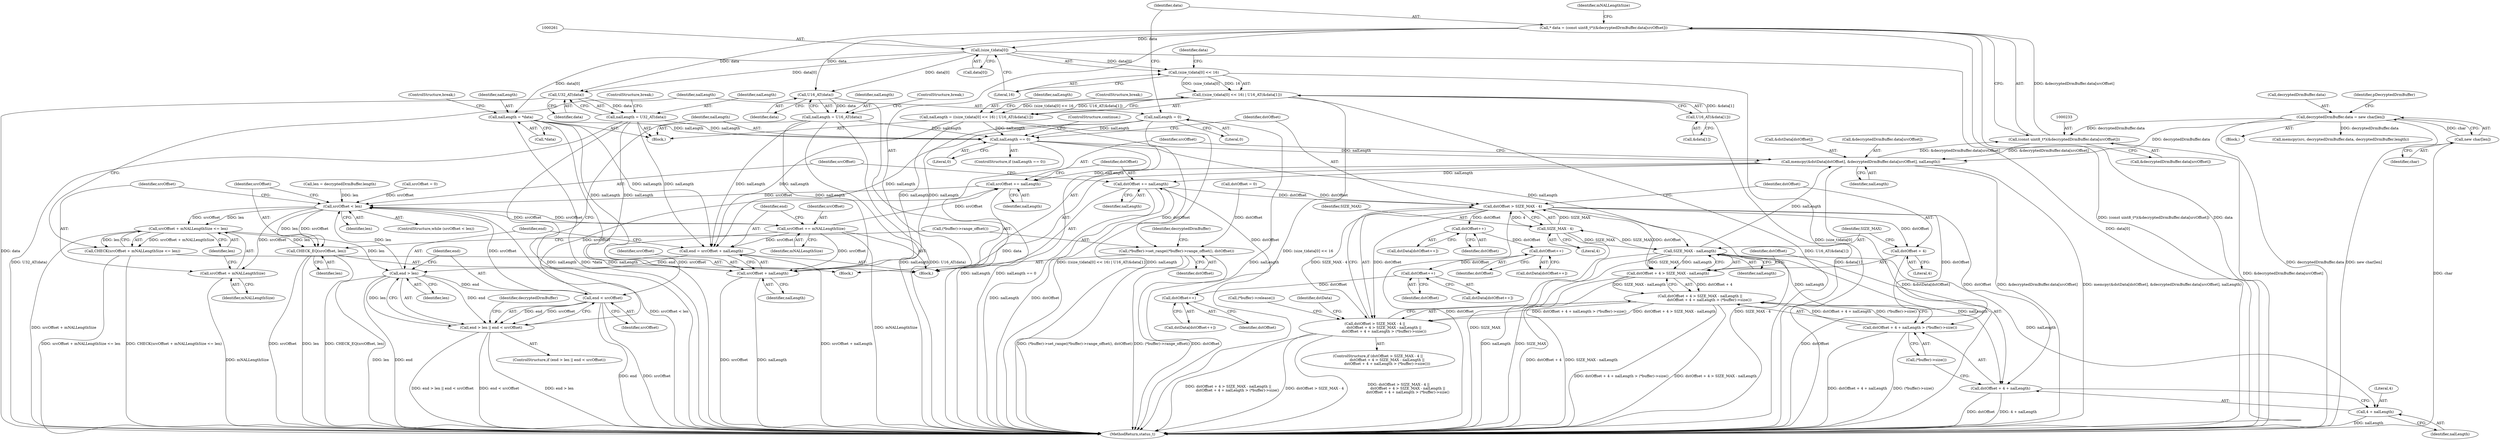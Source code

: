 digraph "0_Android_e248db02fbab2ee9162940bc19f087fd7d96cb9d@pointer" {
"1000230" [label="(Call,* data = (const uint8_t*)(&decryptedDrmBuffer.data[srcOffset]))"];
"1000232" [label="(Call,(const uint8_t*)(&decryptedDrmBuffer.data[srcOffset]))"];
"1000389" [label="(Call,memcpy(&dstData[dstOffset], &decryptedDrmBuffer.data[srcOffset], nalLength))"];
"1000136" [label="(Call,decryptedDrmBuffer.data = new char[len])"];
"1000140" [label="(Call,new char[len])"];
"1000334" [label="(Call,SIZE_MAX - nalLength)"];
"1000326" [label="(Call,SIZE_MAX - 4)"];
"1000317" [label="(Call,nalLength == 0)"];
"1000273" [label="(Call,nalLength = U32_AT(data))"];
"1000275" [label="(Call,U32_AT(data))"];
"1000230" [label="(Call,* data = (const uint8_t*)(&decryptedDrmBuffer.data[srcOffset]))"];
"1000260" [label="(Call,(size_t)data[0])"];
"1000256" [label="(Call,nalLength = ((size_t)data[0] << 16) | U16_AT(&data[1]))"];
"1000258" [label="(Call,((size_t)data[0] << 16) | U16_AT(&data[1]))"];
"1000259" [label="(Call,(size_t)data[0] << 16)"];
"1000266" [label="(Call,U16_AT(&data[1]))"];
"1000244" [label="(Call,nalLength = *data)"];
"1000250" [label="(Call,nalLength = U16_AT(data))"];
"1000252" [label="(Call,U16_AT(data))"];
"1000226" [label="(Call,nalLength = 0)"];
"1000287" [label="(Call,end = srcOffset + nalLength)"];
"1000294" [label="(Call,end > len)"];
"1000215" [label="(Call,srcOffset < len)"];
"1000220" [label="(Call,srcOffset + mNALLengthSize <= len)"];
"1000219" [label="(Call,CHECK(srcOffset + mNALLengthSize <= len))"];
"1000407" [label="(Call,CHECK_EQ(srcOffset, len))"];
"1000221" [label="(Call,srcOffset + mNALLengthSize)"];
"1000283" [label="(Call,srcOffset += mNALLengthSize)"];
"1000289" [label="(Call,srcOffset + nalLength)"];
"1000297" [label="(Call,end < srcOffset)"];
"1000293" [label="(Call,end > len || end < srcOffset)"];
"1000401" [label="(Call,srcOffset += nalLength)"];
"1000324" [label="(Call,dstOffset > SIZE_MAX - 4)"];
"1000323" [label="(Call,dstOffset > SIZE_MAX - 4 ||\n                dstOffset + 4 > SIZE_MAX - nalLength ||\n                dstOffset + 4 + nalLength > (*buffer)->size())"];
"1000330" [label="(Call,dstOffset + 4 > SIZE_MAX - nalLength)"];
"1000329" [label="(Call,dstOffset + 4 > SIZE_MAX - nalLength ||\n                dstOffset + 4 + nalLength > (*buffer)->size())"];
"1000331" [label="(Call,dstOffset + 4)"];
"1000337" [label="(Call,dstOffset + 4 + nalLength > (*buffer)->size())"];
"1000338" [label="(Call,dstOffset + 4 + nalLength)"];
"1000368" [label="(Call,dstOffset++)"];
"1000374" [label="(Call,dstOffset++)"];
"1000380" [label="(Call,dstOffset++)"];
"1000386" [label="(Call,dstOffset++)"];
"1000404" [label="(Call,dstOffset += nalLength)"];
"1000410" [label="(Call,(*buffer)->set_range((*buffer)->range_offset(), dstOffset))"];
"1000340" [label="(Call,4 + nalLength)"];
"1000292" [label="(ControlStructure,if (end > len || end < srcOffset))"];
"1000242" [label="(Block,)"];
"1000326" [label="(Call,SIZE_MAX - 4)"];
"1000220" [label="(Call,srcOffset + mNALLengthSize <= len)"];
"1000258" [label="(Call,((size_t)data[0] << 16) | U16_AT(&data[1]))"];
"1000257" [label="(Identifier,nalLength)"];
"1000232" [label="(Call,(const uint8_t*)(&decryptedDrmBuffer.data[srcOffset]))"];
"1000273" [label="(Call,nalLength = U32_AT(data))"];
"1000137" [label="(Call,decryptedDrmBuffer.data)"];
"1000386" [label="(Call,dstOffset++)"];
"1000381" [label="(Identifier,dstOffset)"];
"1000380" [label="(Call,dstOffset++)"];
"1000277" [label="(ControlStructure,break;)"];
"1000141" [label="(Identifier,char)"];
"1000219" [label="(Call,CHECK(srcOffset + mNALLengthSize <= len))"];
"1000271" [label="(ControlStructure,break;)"];
"1000290" [label="(Identifier,srcOffset)"];
"1000390" [label="(Call,&dstData[dstOffset])"];
"1000404" [label="(Call,dstOffset += nalLength)"];
"1000217" [label="(Identifier,len)"];
"1000402" [label="(Identifier,srcOffset)"];
"1000410" [label="(Call,(*buffer)->set_range((*buffer)->range_offset(), dstOffset))"];
"1000265" [label="(Literal,16)"];
"1000228" [label="(Literal,0)"];
"1000275" [label="(Call,U32_AT(data))"];
"1000241" [label="(Identifier,mNALLengthSize)"];
"1000234" [label="(Call,&decryptedDrmBuffer.data[srcOffset])"];
"1000209" [label="(Call,len = decryptedDrmBuffer.length)"];
"1000328" [label="(Literal,4)"];
"1000227" [label="(Identifier,nalLength)"];
"1000144" [label="(Identifier,pDecryptedDrmBuffer)"];
"1000325" [label="(Identifier,dstOffset)"];
"1000287" [label="(Call,end = srcOffset + nalLength)"];
"1000321" [label="(ControlStructure,continue;)"];
"1000319" [label="(Literal,0)"];
"1000401" [label="(Call,srcOffset += nalLength)"];
"1000334" [label="(Call,SIZE_MAX - nalLength)"];
"1000335" [label="(Identifier,SIZE_MAX)"];
"1000367" [label="(Identifier,dstData)"];
"1000252" [label="(Call,U16_AT(data))"];
"1000256" [label="(Call,nalLength = ((size_t)data[0] << 16) | U16_AT(&data[1]))"];
"1000297" [label="(Call,end < srcOffset)"];
"1000291" [label="(Identifier,nalLength)"];
"1000215" [label="(Call,srcOffset < len)"];
"1000331" [label="(Call,dstOffset + 4)"];
"1000206" [label="(Call,dstOffset = 0)"];
"1000248" [label="(ControlStructure,break;)"];
"1000323" [label="(Call,dstOffset > SIZE_MAX - 4 ||\n                dstOffset + 4 > SIZE_MAX - nalLength ||\n                dstOffset + 4 + nalLength > (*buffer)->size())"];
"1000443" [label="(MethodReturn,status_t)"];
"1000251" [label="(Identifier,nalLength)"];
"1000340" [label="(Call,4 + nalLength)"];
"1000406" [label="(Identifier,nalLength)"];
"1000136" [label="(Call,decryptedDrmBuffer.data = new char[len])"];
"1000216" [label="(Identifier,srcOffset)"];
"1000245" [label="(Identifier,nalLength)"];
"1000375" [label="(Identifier,dstOffset)"];
"1000341" [label="(Literal,4)"];
"1000407" [label="(Call,CHECK_EQ(srcOffset, len))"];
"1000400" [label="(Identifier,nalLength)"];
"1000244" [label="(Call,nalLength = *data)"];
"1000226" [label="(Call,nalLength = 0)"];
"1000288" [label="(Identifier,end)"];
"1000343" [label="(Call,(*buffer)->size())"];
"1000260" [label="(Call,(size_t)data[0])"];
"1000231" [label="(Identifier,data)"];
"1000405" [label="(Identifier,dstOffset)"];
"1000378" [label="(Call,dstData[dstOffset++])"];
"1000318" [label="(Identifier,nalLength)"];
"1000296" [label="(Identifier,len)"];
"1000285" [label="(Identifier,mNALLengthSize)"];
"1000387" [label="(Identifier,dstOffset)"];
"1000250" [label="(Call,nalLength = U16_AT(data))"];
"1000224" [label="(Identifier,len)"];
"1000330" [label="(Call,dstOffset + 4 > SIZE_MAX - nalLength)"];
"1000345" [label="(Call,(*buffer)->release())"];
"1000294" [label="(Call,end > len)"];
"1000372" [label="(Call,dstData[dstOffset++])"];
"1000222" [label="(Identifier,srcOffset)"];
"1000303" [label="(Identifier,decryptedDrmBuffer)"];
"1000337" [label="(Call,dstOffset + 4 + nalLength > (*buffer)->size())"];
"1000289" [label="(Call,srcOffset + nalLength)"];
"1000230" [label="(Call,* data = (const uint8_t*)(&decryptedDrmBuffer.data[srcOffset]))"];
"1000409" [label="(Identifier,len)"];
"1000299" [label="(Identifier,srcOffset)"];
"1000103" [label="(Block,)"];
"1000269" [label="(Identifier,data)"];
"1000329" [label="(Call,dstOffset + 4 > SIZE_MAX - nalLength ||\n                dstOffset + 4 + nalLength > (*buffer)->size())"];
"1000253" [label="(Identifier,data)"];
"1000338" [label="(Call,dstOffset + 4 + nalLength)"];
"1000283" [label="(Call,srcOffset += mNALLengthSize)"];
"1000368" [label="(Call,dstOffset++)"];
"1000274" [label="(Identifier,nalLength)"];
"1000408" [label="(Identifier,srcOffset)"];
"1000276" [label="(Identifier,data)"];
"1000317" [label="(Call,nalLength == 0)"];
"1000336" [label="(Identifier,nalLength)"];
"1000394" [label="(Call,&decryptedDrmBuffer.data[srcOffset])"];
"1000259" [label="(Call,(size_t)data[0] << 16)"];
"1000262" [label="(Call,data[0])"];
"1000403" [label="(Identifier,nalLength)"];
"1000389" [label="(Call,memcpy(&dstData[dstOffset], &decryptedDrmBuffer.data[srcOffset], nalLength))"];
"1000384" [label="(Call,dstData[dstOffset++])"];
"1000342" [label="(Identifier,nalLength)"];
"1000324" [label="(Call,dstOffset > SIZE_MAX - 4)"];
"1000369" [label="(Identifier,dstOffset)"];
"1000254" [label="(ControlStructure,break;)"];
"1000327" [label="(Identifier,SIZE_MAX)"];
"1000374" [label="(Call,dstOffset++)"];
"1000316" [label="(ControlStructure,if (nalLength == 0))"];
"1000221" [label="(Call,srcOffset + mNALLengthSize)"];
"1000267" [label="(Call,&data[1])"];
"1000246" [label="(Call,*data)"];
"1000411" [label="(Call,(*buffer)->range_offset())"];
"1000223" [label="(Identifier,mNALLengthSize)"];
"1000194" [label="(Block,)"];
"1000332" [label="(Identifier,dstOffset)"];
"1000284" [label="(Identifier,srcOffset)"];
"1000295" [label="(Identifier,end)"];
"1000140" [label="(Call,new char[len])"];
"1000214" [label="(ControlStructure,while (srcOffset < len))"];
"1000298" [label="(Identifier,end)"];
"1000266" [label="(Call,U16_AT(&data[1]))"];
"1000293" [label="(Call,end > len || end < srcOffset)"];
"1000322" [label="(ControlStructure,if (dstOffset > SIZE_MAX - 4 ||\n                dstOffset + 4 > SIZE_MAX - nalLength ||\n                dstOffset + 4 + nalLength > (*buffer)->size()))"];
"1000202" [label="(Call,srcOffset = 0)"];
"1000430" [label="(Identifier,decryptedDrmBuffer)"];
"1000412" [label="(Identifier,dstOffset)"];
"1000218" [label="(Block,)"];
"1000333" [label="(Literal,4)"];
"1000339" [label="(Identifier,dstOffset)"];
"1000415" [label="(Call,memcpy(src, decryptedDrmBuffer.data, decryptedDrmBuffer.length))"];
"1000366" [label="(Call,dstData[dstOffset++])"];
"1000230" -> "1000218"  [label="AST: "];
"1000230" -> "1000232"  [label="CFG: "];
"1000231" -> "1000230"  [label="AST: "];
"1000232" -> "1000230"  [label="AST: "];
"1000241" -> "1000230"  [label="CFG: "];
"1000230" -> "1000443"  [label="DDG: data"];
"1000230" -> "1000443"  [label="DDG: (const uint8_t*)(&decryptedDrmBuffer.data[srcOffset])"];
"1000232" -> "1000230"  [label="DDG: &decryptedDrmBuffer.data[srcOffset]"];
"1000230" -> "1000252"  [label="DDG: data"];
"1000230" -> "1000260"  [label="DDG: data"];
"1000230" -> "1000275"  [label="DDG: data"];
"1000232" -> "1000234"  [label="CFG: "];
"1000233" -> "1000232"  [label="AST: "];
"1000234" -> "1000232"  [label="AST: "];
"1000232" -> "1000443"  [label="DDG: &decryptedDrmBuffer.data[srcOffset]"];
"1000389" -> "1000232"  [label="DDG: &decryptedDrmBuffer.data[srcOffset]"];
"1000136" -> "1000232"  [label="DDG: decryptedDrmBuffer.data"];
"1000232" -> "1000389"  [label="DDG: &decryptedDrmBuffer.data[srcOffset]"];
"1000389" -> "1000218"  [label="AST: "];
"1000389" -> "1000400"  [label="CFG: "];
"1000390" -> "1000389"  [label="AST: "];
"1000394" -> "1000389"  [label="AST: "];
"1000400" -> "1000389"  [label="AST: "];
"1000402" -> "1000389"  [label="CFG: "];
"1000389" -> "1000443"  [label="DDG: &decryptedDrmBuffer.data[srcOffset]"];
"1000389" -> "1000443"  [label="DDG: memcpy(&dstData[dstOffset], &decryptedDrmBuffer.data[srcOffset], nalLength)"];
"1000389" -> "1000443"  [label="DDG: &dstData[dstOffset]"];
"1000136" -> "1000389"  [label="DDG: decryptedDrmBuffer.data"];
"1000334" -> "1000389"  [label="DDG: nalLength"];
"1000317" -> "1000389"  [label="DDG: nalLength"];
"1000389" -> "1000401"  [label="DDG: nalLength"];
"1000389" -> "1000404"  [label="DDG: nalLength"];
"1000136" -> "1000103"  [label="AST: "];
"1000136" -> "1000140"  [label="CFG: "];
"1000137" -> "1000136"  [label="AST: "];
"1000140" -> "1000136"  [label="AST: "];
"1000144" -> "1000136"  [label="CFG: "];
"1000136" -> "1000443"  [label="DDG: new char[len]"];
"1000136" -> "1000443"  [label="DDG: decryptedDrmBuffer.data"];
"1000140" -> "1000136"  [label="DDG: char"];
"1000136" -> "1000415"  [label="DDG: decryptedDrmBuffer.data"];
"1000140" -> "1000141"  [label="CFG: "];
"1000141" -> "1000140"  [label="AST: "];
"1000140" -> "1000443"  [label="DDG: char"];
"1000334" -> "1000330"  [label="AST: "];
"1000334" -> "1000336"  [label="CFG: "];
"1000335" -> "1000334"  [label="AST: "];
"1000336" -> "1000334"  [label="AST: "];
"1000330" -> "1000334"  [label="CFG: "];
"1000334" -> "1000443"  [label="DDG: nalLength"];
"1000334" -> "1000443"  [label="DDG: SIZE_MAX"];
"1000334" -> "1000326"  [label="DDG: SIZE_MAX"];
"1000334" -> "1000330"  [label="DDG: SIZE_MAX"];
"1000334" -> "1000330"  [label="DDG: nalLength"];
"1000326" -> "1000334"  [label="DDG: SIZE_MAX"];
"1000317" -> "1000334"  [label="DDG: nalLength"];
"1000334" -> "1000337"  [label="DDG: nalLength"];
"1000334" -> "1000338"  [label="DDG: nalLength"];
"1000334" -> "1000340"  [label="DDG: nalLength"];
"1000326" -> "1000324"  [label="AST: "];
"1000326" -> "1000328"  [label="CFG: "];
"1000327" -> "1000326"  [label="AST: "];
"1000328" -> "1000326"  [label="AST: "];
"1000324" -> "1000326"  [label="CFG: "];
"1000326" -> "1000443"  [label="DDG: SIZE_MAX"];
"1000326" -> "1000324"  [label="DDG: SIZE_MAX"];
"1000326" -> "1000324"  [label="DDG: 4"];
"1000317" -> "1000316"  [label="AST: "];
"1000317" -> "1000319"  [label="CFG: "];
"1000318" -> "1000317"  [label="AST: "];
"1000319" -> "1000317"  [label="AST: "];
"1000321" -> "1000317"  [label="CFG: "];
"1000325" -> "1000317"  [label="CFG: "];
"1000317" -> "1000443"  [label="DDG: nalLength"];
"1000317" -> "1000443"  [label="DDG: nalLength == 0"];
"1000273" -> "1000317"  [label="DDG: nalLength"];
"1000256" -> "1000317"  [label="DDG: nalLength"];
"1000244" -> "1000317"  [label="DDG: nalLength"];
"1000250" -> "1000317"  [label="DDG: nalLength"];
"1000226" -> "1000317"  [label="DDG: nalLength"];
"1000273" -> "1000242"  [label="AST: "];
"1000273" -> "1000275"  [label="CFG: "];
"1000274" -> "1000273"  [label="AST: "];
"1000275" -> "1000273"  [label="AST: "];
"1000277" -> "1000273"  [label="CFG: "];
"1000273" -> "1000443"  [label="DDG: U32_AT(data)"];
"1000273" -> "1000443"  [label="DDG: nalLength"];
"1000275" -> "1000273"  [label="DDG: data"];
"1000273" -> "1000287"  [label="DDG: nalLength"];
"1000273" -> "1000289"  [label="DDG: nalLength"];
"1000275" -> "1000276"  [label="CFG: "];
"1000276" -> "1000275"  [label="AST: "];
"1000275" -> "1000443"  [label="DDG: data"];
"1000260" -> "1000275"  [label="DDG: data[0]"];
"1000260" -> "1000259"  [label="AST: "];
"1000260" -> "1000262"  [label="CFG: "];
"1000261" -> "1000260"  [label="AST: "];
"1000262" -> "1000260"  [label="AST: "];
"1000265" -> "1000260"  [label="CFG: "];
"1000260" -> "1000443"  [label="DDG: data[0]"];
"1000260" -> "1000244"  [label="DDG: data[0]"];
"1000260" -> "1000252"  [label="DDG: data[0]"];
"1000260" -> "1000259"  [label="DDG: data[0]"];
"1000256" -> "1000242"  [label="AST: "];
"1000256" -> "1000258"  [label="CFG: "];
"1000257" -> "1000256"  [label="AST: "];
"1000258" -> "1000256"  [label="AST: "];
"1000271" -> "1000256"  [label="CFG: "];
"1000256" -> "1000443"  [label="DDG: ((size_t)data[0] << 16) | U16_AT(&data[1])"];
"1000256" -> "1000443"  [label="DDG: nalLength"];
"1000258" -> "1000256"  [label="DDG: (size_t)data[0] << 16"];
"1000258" -> "1000256"  [label="DDG: U16_AT(&data[1])"];
"1000256" -> "1000287"  [label="DDG: nalLength"];
"1000256" -> "1000289"  [label="DDG: nalLength"];
"1000258" -> "1000266"  [label="CFG: "];
"1000259" -> "1000258"  [label="AST: "];
"1000266" -> "1000258"  [label="AST: "];
"1000258" -> "1000443"  [label="DDG: (size_t)data[0] << 16"];
"1000258" -> "1000443"  [label="DDG: U16_AT(&data[1])"];
"1000259" -> "1000258"  [label="DDG: (size_t)data[0]"];
"1000259" -> "1000258"  [label="DDG: 16"];
"1000266" -> "1000258"  [label="DDG: &data[1]"];
"1000259" -> "1000265"  [label="CFG: "];
"1000265" -> "1000259"  [label="AST: "];
"1000269" -> "1000259"  [label="CFG: "];
"1000259" -> "1000443"  [label="DDG: (size_t)data[0]"];
"1000266" -> "1000267"  [label="CFG: "];
"1000267" -> "1000266"  [label="AST: "];
"1000266" -> "1000443"  [label="DDG: &data[1]"];
"1000244" -> "1000242"  [label="AST: "];
"1000244" -> "1000246"  [label="CFG: "];
"1000245" -> "1000244"  [label="AST: "];
"1000246" -> "1000244"  [label="AST: "];
"1000248" -> "1000244"  [label="CFG: "];
"1000244" -> "1000443"  [label="DDG: nalLength"];
"1000244" -> "1000443"  [label="DDG: *data"];
"1000244" -> "1000287"  [label="DDG: nalLength"];
"1000244" -> "1000289"  [label="DDG: nalLength"];
"1000250" -> "1000242"  [label="AST: "];
"1000250" -> "1000252"  [label="CFG: "];
"1000251" -> "1000250"  [label="AST: "];
"1000252" -> "1000250"  [label="AST: "];
"1000254" -> "1000250"  [label="CFG: "];
"1000250" -> "1000443"  [label="DDG: nalLength"];
"1000250" -> "1000443"  [label="DDG: U16_AT(data)"];
"1000252" -> "1000250"  [label="DDG: data"];
"1000250" -> "1000287"  [label="DDG: nalLength"];
"1000250" -> "1000289"  [label="DDG: nalLength"];
"1000252" -> "1000253"  [label="CFG: "];
"1000253" -> "1000252"  [label="AST: "];
"1000252" -> "1000443"  [label="DDG: data"];
"1000226" -> "1000218"  [label="AST: "];
"1000226" -> "1000228"  [label="CFG: "];
"1000227" -> "1000226"  [label="AST: "];
"1000228" -> "1000226"  [label="AST: "];
"1000231" -> "1000226"  [label="CFG: "];
"1000226" -> "1000443"  [label="DDG: nalLength"];
"1000226" -> "1000287"  [label="DDG: nalLength"];
"1000226" -> "1000289"  [label="DDG: nalLength"];
"1000287" -> "1000218"  [label="AST: "];
"1000287" -> "1000289"  [label="CFG: "];
"1000288" -> "1000287"  [label="AST: "];
"1000289" -> "1000287"  [label="AST: "];
"1000295" -> "1000287"  [label="CFG: "];
"1000287" -> "1000443"  [label="DDG: srcOffset + nalLength"];
"1000283" -> "1000287"  [label="DDG: srcOffset"];
"1000287" -> "1000294"  [label="DDG: end"];
"1000294" -> "1000293"  [label="AST: "];
"1000294" -> "1000296"  [label="CFG: "];
"1000295" -> "1000294"  [label="AST: "];
"1000296" -> "1000294"  [label="AST: "];
"1000298" -> "1000294"  [label="CFG: "];
"1000293" -> "1000294"  [label="CFG: "];
"1000294" -> "1000443"  [label="DDG: len"];
"1000294" -> "1000443"  [label="DDG: end"];
"1000294" -> "1000215"  [label="DDG: len"];
"1000294" -> "1000293"  [label="DDG: end"];
"1000294" -> "1000293"  [label="DDG: len"];
"1000220" -> "1000294"  [label="DDG: len"];
"1000294" -> "1000297"  [label="DDG: end"];
"1000215" -> "1000214"  [label="AST: "];
"1000215" -> "1000217"  [label="CFG: "];
"1000216" -> "1000215"  [label="AST: "];
"1000217" -> "1000215"  [label="AST: "];
"1000222" -> "1000215"  [label="CFG: "];
"1000408" -> "1000215"  [label="CFG: "];
"1000215" -> "1000443"  [label="DDG: srcOffset < len"];
"1000297" -> "1000215"  [label="DDG: srcOffset"];
"1000401" -> "1000215"  [label="DDG: srcOffset"];
"1000202" -> "1000215"  [label="DDG: srcOffset"];
"1000283" -> "1000215"  [label="DDG: srcOffset"];
"1000209" -> "1000215"  [label="DDG: len"];
"1000215" -> "1000220"  [label="DDG: srcOffset"];
"1000215" -> "1000220"  [label="DDG: len"];
"1000215" -> "1000221"  [label="DDG: srcOffset"];
"1000215" -> "1000283"  [label="DDG: srcOffset"];
"1000215" -> "1000407"  [label="DDG: srcOffset"];
"1000215" -> "1000407"  [label="DDG: len"];
"1000220" -> "1000219"  [label="AST: "];
"1000220" -> "1000224"  [label="CFG: "];
"1000221" -> "1000220"  [label="AST: "];
"1000224" -> "1000220"  [label="AST: "];
"1000219" -> "1000220"  [label="CFG: "];
"1000220" -> "1000443"  [label="DDG: srcOffset + mNALLengthSize"];
"1000220" -> "1000219"  [label="DDG: srcOffset + mNALLengthSize"];
"1000220" -> "1000219"  [label="DDG: len"];
"1000220" -> "1000407"  [label="DDG: len"];
"1000219" -> "1000218"  [label="AST: "];
"1000227" -> "1000219"  [label="CFG: "];
"1000219" -> "1000443"  [label="DDG: CHECK(srcOffset + mNALLengthSize <= len)"];
"1000219" -> "1000443"  [label="DDG: srcOffset + mNALLengthSize <= len"];
"1000407" -> "1000194"  [label="AST: "];
"1000407" -> "1000409"  [label="CFG: "];
"1000408" -> "1000407"  [label="AST: "];
"1000409" -> "1000407"  [label="AST: "];
"1000411" -> "1000407"  [label="CFG: "];
"1000407" -> "1000443"  [label="DDG: len"];
"1000407" -> "1000443"  [label="DDG: CHECK_EQ(srcOffset, len)"];
"1000407" -> "1000443"  [label="DDG: srcOffset"];
"1000221" -> "1000223"  [label="CFG: "];
"1000222" -> "1000221"  [label="AST: "];
"1000223" -> "1000221"  [label="AST: "];
"1000224" -> "1000221"  [label="CFG: "];
"1000221" -> "1000443"  [label="DDG: mNALLengthSize"];
"1000283" -> "1000218"  [label="AST: "];
"1000283" -> "1000285"  [label="CFG: "];
"1000284" -> "1000283"  [label="AST: "];
"1000285" -> "1000283"  [label="AST: "];
"1000288" -> "1000283"  [label="CFG: "];
"1000283" -> "1000443"  [label="DDG: mNALLengthSize"];
"1000283" -> "1000289"  [label="DDG: srcOffset"];
"1000283" -> "1000297"  [label="DDG: srcOffset"];
"1000283" -> "1000401"  [label="DDG: srcOffset"];
"1000289" -> "1000291"  [label="CFG: "];
"1000290" -> "1000289"  [label="AST: "];
"1000291" -> "1000289"  [label="AST: "];
"1000289" -> "1000443"  [label="DDG: nalLength"];
"1000289" -> "1000443"  [label="DDG: srcOffset"];
"1000297" -> "1000293"  [label="AST: "];
"1000297" -> "1000299"  [label="CFG: "];
"1000298" -> "1000297"  [label="AST: "];
"1000299" -> "1000297"  [label="AST: "];
"1000293" -> "1000297"  [label="CFG: "];
"1000297" -> "1000443"  [label="DDG: end"];
"1000297" -> "1000443"  [label="DDG: srcOffset"];
"1000297" -> "1000293"  [label="DDG: end"];
"1000297" -> "1000293"  [label="DDG: srcOffset"];
"1000297" -> "1000401"  [label="DDG: srcOffset"];
"1000293" -> "1000292"  [label="AST: "];
"1000303" -> "1000293"  [label="CFG: "];
"1000318" -> "1000293"  [label="CFG: "];
"1000293" -> "1000443"  [label="DDG: end > len"];
"1000293" -> "1000443"  [label="DDG: end > len || end < srcOffset"];
"1000293" -> "1000443"  [label="DDG: end < srcOffset"];
"1000401" -> "1000218"  [label="AST: "];
"1000401" -> "1000403"  [label="CFG: "];
"1000402" -> "1000401"  [label="AST: "];
"1000403" -> "1000401"  [label="AST: "];
"1000405" -> "1000401"  [label="CFG: "];
"1000324" -> "1000323"  [label="AST: "];
"1000325" -> "1000324"  [label="AST: "];
"1000332" -> "1000324"  [label="CFG: "];
"1000323" -> "1000324"  [label="CFG: "];
"1000324" -> "1000443"  [label="DDG: SIZE_MAX - 4"];
"1000324" -> "1000443"  [label="DDG: dstOffset"];
"1000324" -> "1000323"  [label="DDG: dstOffset"];
"1000324" -> "1000323"  [label="DDG: SIZE_MAX - 4"];
"1000404" -> "1000324"  [label="DDG: dstOffset"];
"1000206" -> "1000324"  [label="DDG: dstOffset"];
"1000324" -> "1000330"  [label="DDG: dstOffset"];
"1000324" -> "1000331"  [label="DDG: dstOffset"];
"1000324" -> "1000337"  [label="DDG: dstOffset"];
"1000324" -> "1000338"  [label="DDG: dstOffset"];
"1000324" -> "1000368"  [label="DDG: dstOffset"];
"1000323" -> "1000322"  [label="AST: "];
"1000323" -> "1000329"  [label="CFG: "];
"1000329" -> "1000323"  [label="AST: "];
"1000345" -> "1000323"  [label="CFG: "];
"1000367" -> "1000323"  [label="CFG: "];
"1000323" -> "1000443"  [label="DDG: dstOffset + 4 > SIZE_MAX - nalLength ||\n                dstOffset + 4 + nalLength > (*buffer)->size()"];
"1000323" -> "1000443"  [label="DDG: dstOffset > SIZE_MAX - 4"];
"1000323" -> "1000443"  [label="DDG: dstOffset > SIZE_MAX - 4 ||\n                dstOffset + 4 > SIZE_MAX - nalLength ||\n                dstOffset + 4 + nalLength > (*buffer)->size()"];
"1000329" -> "1000323"  [label="DDG: dstOffset + 4 > SIZE_MAX - nalLength"];
"1000329" -> "1000323"  [label="DDG: dstOffset + 4 + nalLength > (*buffer)->size()"];
"1000330" -> "1000329"  [label="AST: "];
"1000331" -> "1000330"  [label="AST: "];
"1000339" -> "1000330"  [label="CFG: "];
"1000329" -> "1000330"  [label="CFG: "];
"1000330" -> "1000443"  [label="DDG: SIZE_MAX - nalLength"];
"1000330" -> "1000443"  [label="DDG: dstOffset + 4"];
"1000330" -> "1000329"  [label="DDG: dstOffset + 4"];
"1000330" -> "1000329"  [label="DDG: SIZE_MAX - nalLength"];
"1000329" -> "1000337"  [label="CFG: "];
"1000337" -> "1000329"  [label="AST: "];
"1000329" -> "1000443"  [label="DDG: dstOffset + 4 > SIZE_MAX - nalLength"];
"1000329" -> "1000443"  [label="DDG: dstOffset + 4 + nalLength > (*buffer)->size()"];
"1000337" -> "1000329"  [label="DDG: dstOffset + 4 + nalLength"];
"1000337" -> "1000329"  [label="DDG: (*buffer)->size()"];
"1000331" -> "1000333"  [label="CFG: "];
"1000332" -> "1000331"  [label="AST: "];
"1000333" -> "1000331"  [label="AST: "];
"1000335" -> "1000331"  [label="CFG: "];
"1000331" -> "1000443"  [label="DDG: dstOffset"];
"1000337" -> "1000343"  [label="CFG: "];
"1000338" -> "1000337"  [label="AST: "];
"1000343" -> "1000337"  [label="AST: "];
"1000337" -> "1000443"  [label="DDG: (*buffer)->size()"];
"1000337" -> "1000443"  [label="DDG: dstOffset + 4 + nalLength"];
"1000338" -> "1000340"  [label="CFG: "];
"1000339" -> "1000338"  [label="AST: "];
"1000340" -> "1000338"  [label="AST: "];
"1000343" -> "1000338"  [label="CFG: "];
"1000338" -> "1000443"  [label="DDG: dstOffset"];
"1000338" -> "1000443"  [label="DDG: 4 + nalLength"];
"1000368" -> "1000366"  [label="AST: "];
"1000368" -> "1000369"  [label="CFG: "];
"1000369" -> "1000368"  [label="AST: "];
"1000366" -> "1000368"  [label="CFG: "];
"1000368" -> "1000374"  [label="DDG: dstOffset"];
"1000374" -> "1000372"  [label="AST: "];
"1000374" -> "1000375"  [label="CFG: "];
"1000375" -> "1000374"  [label="AST: "];
"1000372" -> "1000374"  [label="CFG: "];
"1000374" -> "1000380"  [label="DDG: dstOffset"];
"1000380" -> "1000378"  [label="AST: "];
"1000380" -> "1000381"  [label="CFG: "];
"1000381" -> "1000380"  [label="AST: "];
"1000378" -> "1000380"  [label="CFG: "];
"1000380" -> "1000386"  [label="DDG: dstOffset"];
"1000386" -> "1000384"  [label="AST: "];
"1000386" -> "1000387"  [label="CFG: "];
"1000387" -> "1000386"  [label="AST: "];
"1000384" -> "1000386"  [label="CFG: "];
"1000386" -> "1000404"  [label="DDG: dstOffset"];
"1000404" -> "1000218"  [label="AST: "];
"1000404" -> "1000406"  [label="CFG: "];
"1000405" -> "1000404"  [label="AST: "];
"1000406" -> "1000404"  [label="AST: "];
"1000216" -> "1000404"  [label="CFG: "];
"1000404" -> "1000443"  [label="DDG: dstOffset"];
"1000404" -> "1000443"  [label="DDG: nalLength"];
"1000404" -> "1000410"  [label="DDG: dstOffset"];
"1000410" -> "1000194"  [label="AST: "];
"1000410" -> "1000412"  [label="CFG: "];
"1000411" -> "1000410"  [label="AST: "];
"1000412" -> "1000410"  [label="AST: "];
"1000430" -> "1000410"  [label="CFG: "];
"1000410" -> "1000443"  [label="DDG: (*buffer)->range_offset()"];
"1000410" -> "1000443"  [label="DDG: dstOffset"];
"1000410" -> "1000443"  [label="DDG: (*buffer)->set_range((*buffer)->range_offset(), dstOffset)"];
"1000206" -> "1000410"  [label="DDG: dstOffset"];
"1000340" -> "1000342"  [label="CFG: "];
"1000341" -> "1000340"  [label="AST: "];
"1000342" -> "1000340"  [label="AST: "];
"1000340" -> "1000443"  [label="DDG: nalLength"];
}
